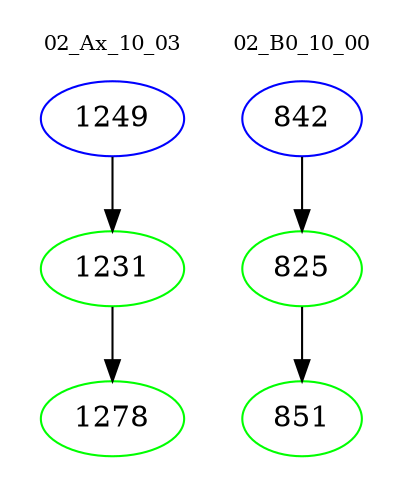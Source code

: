 digraph{
subgraph cluster_0 {
color = white
label = "02_Ax_10_03";
fontsize=10;
T0_1249 [label="1249", color="blue"]
T0_1249 -> T0_1231 [color="black"]
T0_1231 [label="1231", color="green"]
T0_1231 -> T0_1278 [color="black"]
T0_1278 [label="1278", color="green"]
}
subgraph cluster_1 {
color = white
label = "02_B0_10_00";
fontsize=10;
T1_842 [label="842", color="blue"]
T1_842 -> T1_825 [color="black"]
T1_825 [label="825", color="green"]
T1_825 -> T1_851 [color="black"]
T1_851 [label="851", color="green"]
}
}
